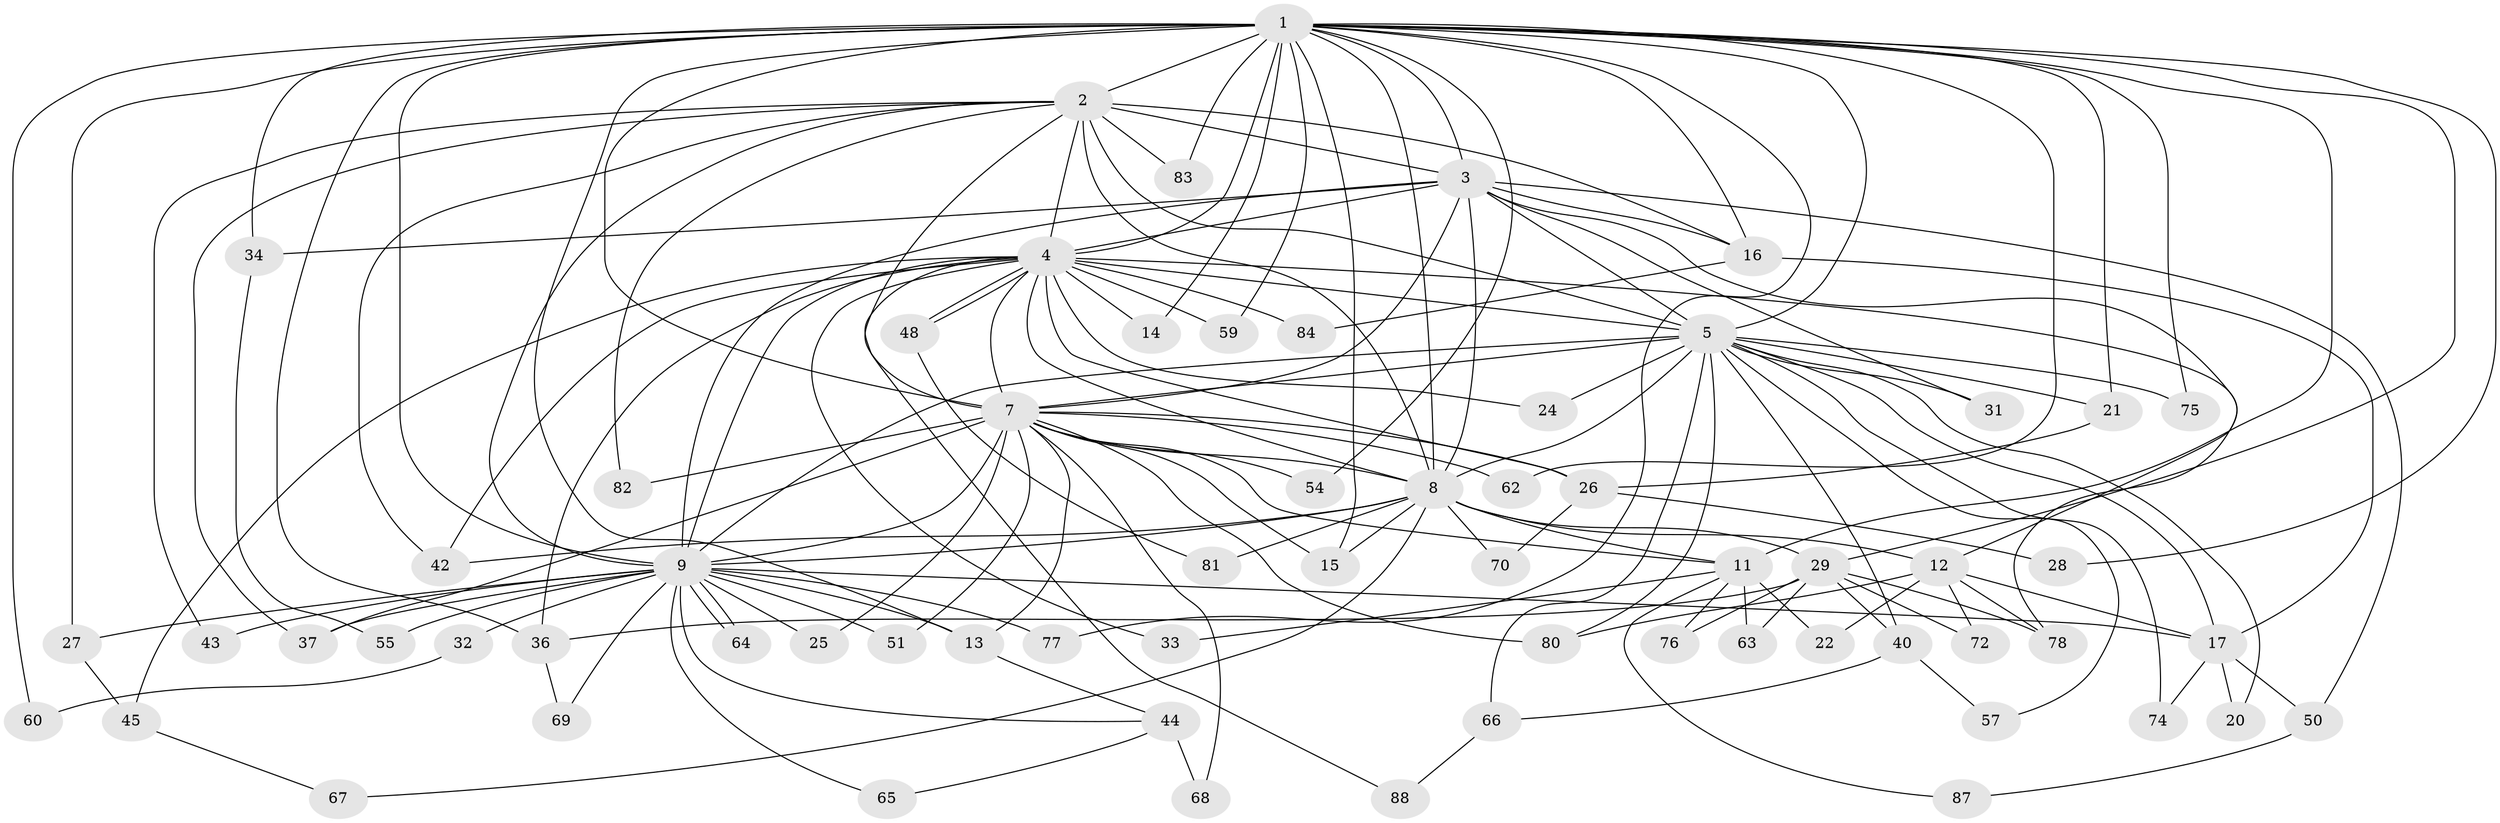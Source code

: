 // Generated by graph-tools (version 1.1) at 2025/23/03/03/25 07:23:47]
// undirected, 65 vertices, 153 edges
graph export_dot {
graph [start="1"]
  node [color=gray90,style=filled];
  1 [super="+10"];
  2 [super="+71"];
  3 [super="+73"];
  4 [super="+6"];
  5 [super="+38"];
  7 [super="+35"];
  8 [super="+52"];
  9 [super="+23"];
  11 [super="+19"];
  12 [super="+18"];
  13 [super="+30"];
  14 [super="+39"];
  15 [super="+56"];
  16 [super="+53"];
  17 [super="+79"];
  20;
  21 [super="+47"];
  22;
  24;
  25 [super="+41"];
  26 [super="+46"];
  27;
  28;
  29 [super="+85"];
  31;
  32;
  33;
  34;
  36 [super="+61"];
  37 [super="+58"];
  40;
  42 [super="+49"];
  43;
  44;
  45;
  48;
  50;
  51;
  54;
  55;
  57;
  59;
  60;
  62;
  63;
  64;
  65;
  66;
  67;
  68;
  69;
  70;
  72;
  74;
  75;
  76;
  77;
  78;
  80 [super="+86"];
  81;
  82;
  83;
  84;
  87;
  88;
  1 -- 2 [weight=2];
  1 -- 3 [weight=2];
  1 -- 4 [weight=4];
  1 -- 5 [weight=2];
  1 -- 7 [weight=2];
  1 -- 8 [weight=2];
  1 -- 9 [weight=3];
  1 -- 11 [weight=2];
  1 -- 13;
  1 -- 29;
  1 -- 77;
  1 -- 83;
  1 -- 75;
  1 -- 14 [weight=2];
  1 -- 15;
  1 -- 16;
  1 -- 21;
  1 -- 27;
  1 -- 28;
  1 -- 34;
  1 -- 36;
  1 -- 54;
  1 -- 59;
  1 -- 60;
  1 -- 62;
  2 -- 3 [weight=2];
  2 -- 4 [weight=2];
  2 -- 5;
  2 -- 7;
  2 -- 8 [weight=2];
  2 -- 9;
  2 -- 16;
  2 -- 42;
  2 -- 43;
  2 -- 82;
  2 -- 83;
  2 -- 37;
  3 -- 4 [weight=2];
  3 -- 5;
  3 -- 7;
  3 -- 8;
  3 -- 9;
  3 -- 12;
  3 -- 31;
  3 -- 34;
  3 -- 50;
  3 -- 16;
  4 -- 5 [weight=3];
  4 -- 7 [weight=2];
  4 -- 8 [weight=2];
  4 -- 9 [weight=2];
  4 -- 26;
  4 -- 33;
  4 -- 36;
  4 -- 48;
  4 -- 48;
  4 -- 84;
  4 -- 14;
  4 -- 78;
  4 -- 88;
  4 -- 24;
  4 -- 45;
  4 -- 59;
  4 -- 42;
  5 -- 7;
  5 -- 8;
  5 -- 9;
  5 -- 17;
  5 -- 20;
  5 -- 21 [weight=2];
  5 -- 24;
  5 -- 31;
  5 -- 40;
  5 -- 57;
  5 -- 66;
  5 -- 74;
  5 -- 75;
  5 -- 80;
  7 -- 8 [weight=2];
  7 -- 9;
  7 -- 15;
  7 -- 25 [weight=2];
  7 -- 26;
  7 -- 37;
  7 -- 51;
  7 -- 54;
  7 -- 62;
  7 -- 68;
  7 -- 82;
  7 -- 13;
  7 -- 80;
  7 -- 11;
  8 -- 9;
  8 -- 11;
  8 -- 12;
  8 -- 29;
  8 -- 42;
  8 -- 67;
  8 -- 81;
  8 -- 70;
  8 -- 15;
  9 -- 13;
  9 -- 27;
  9 -- 32 [weight=2];
  9 -- 37;
  9 -- 43;
  9 -- 44;
  9 -- 51;
  9 -- 55;
  9 -- 64;
  9 -- 64;
  9 -- 65;
  9 -- 69;
  9 -- 77;
  9 -- 25;
  9 -- 17;
  11 -- 22;
  11 -- 33;
  11 -- 63;
  11 -- 76;
  11 -- 87;
  12 -- 22;
  12 -- 72;
  12 -- 78;
  12 -- 80;
  12 -- 17;
  13 -- 44;
  16 -- 17;
  16 -- 84;
  17 -- 20;
  17 -- 50;
  17 -- 74;
  21 -- 26;
  26 -- 28;
  26 -- 70;
  27 -- 45;
  29 -- 40;
  29 -- 63;
  29 -- 72;
  29 -- 76;
  29 -- 78;
  29 -- 36;
  32 -- 60;
  34 -- 55;
  36 -- 69;
  40 -- 57;
  40 -- 66;
  44 -- 65;
  44 -- 68;
  45 -- 67;
  48 -- 81;
  50 -- 87;
  66 -- 88;
}
